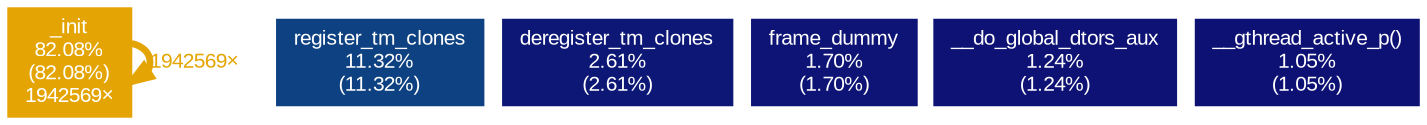 digraph {
	graph [fontname=Arial, nodesep=0.125, ranksep=0.25];
	node [fontcolor=white, fontname=Arial, height=0, shape=box, style=filled, width=0];
	edge [fontname=Arial];
	1 [color="#e4a504", fontcolor="#ffffff", fontsize="10.00", label="_init\n82.08%\n(82.08%)\n1942569×"];
	1 -> 1 [arrowsize="0.91", color="#e4a504", fontcolor="#e4a504", fontsize="10.00", label="1942569×", labeldistance="3.28", penwidth="3.28"];
	2 [color="#0d4181", fontcolor="#ffffff", fontsize="10.00", label="register_tm_clones\n11.32%\n(11.32%)"];
	3 [color="#0d1876", fontcolor="#ffffff", fontsize="10.00", label="deregister_tm_clones\n2.61%\n(2.61%)"];
	4 [color="#0d1475", fontcolor="#ffffff", fontsize="10.00", label="frame_dummy\n1.70%\n(1.70%)"];
	5 [color="#0d1274", fontcolor="#ffffff", fontsize="10.00", label="__do_global_dtors_aux\n1.24%\n(1.24%)"];
	6 [color="#0d1174", fontcolor="#ffffff", fontsize="10.00", label="__gthread_active_p()\n1.05%\n(1.05%)"];
}
